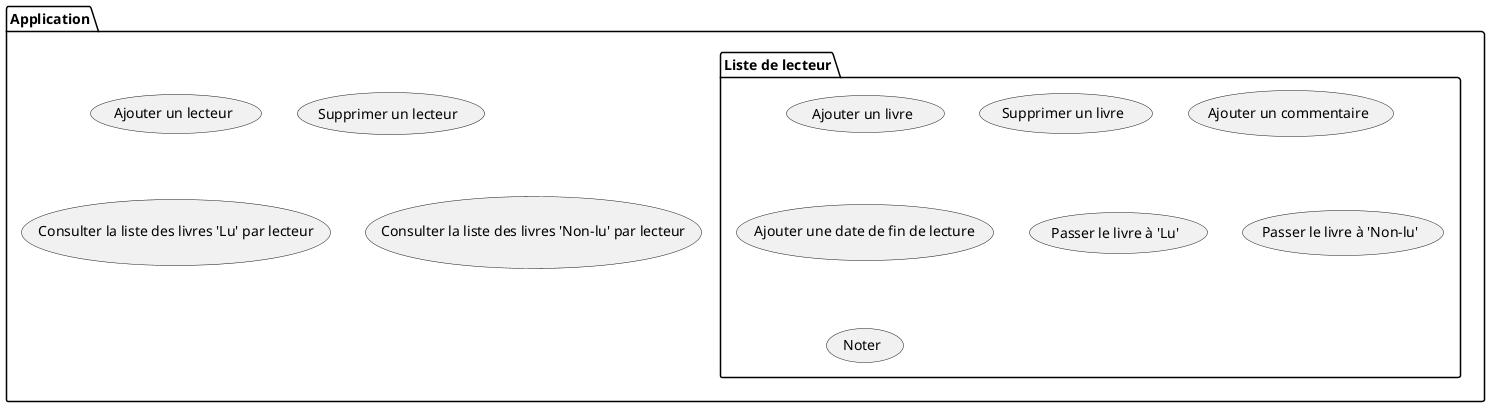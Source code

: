 @startuml Usecase de l'application

package Application {
    usecase "Ajouter un lecteur"
    usecase "Supprimer un lecteur"
    usecase "Consulter la liste des livres 'Lu' par lecteur"
    usecase "Consulter la liste des livres 'Non-lu' par lecteur"

    package "Liste de lecteur" {
        usecase "Ajouter un livre"
        usecase "Supprimer un livre"
        usecase "Ajouter un commentaire"
        usecase "Ajouter une date de fin de lecture"
        usecase "Passer le livre à 'Lu'"
        usecase "Passer le livre à 'Non-lu'"
        usecase "Noter"
    }
}

@enduml